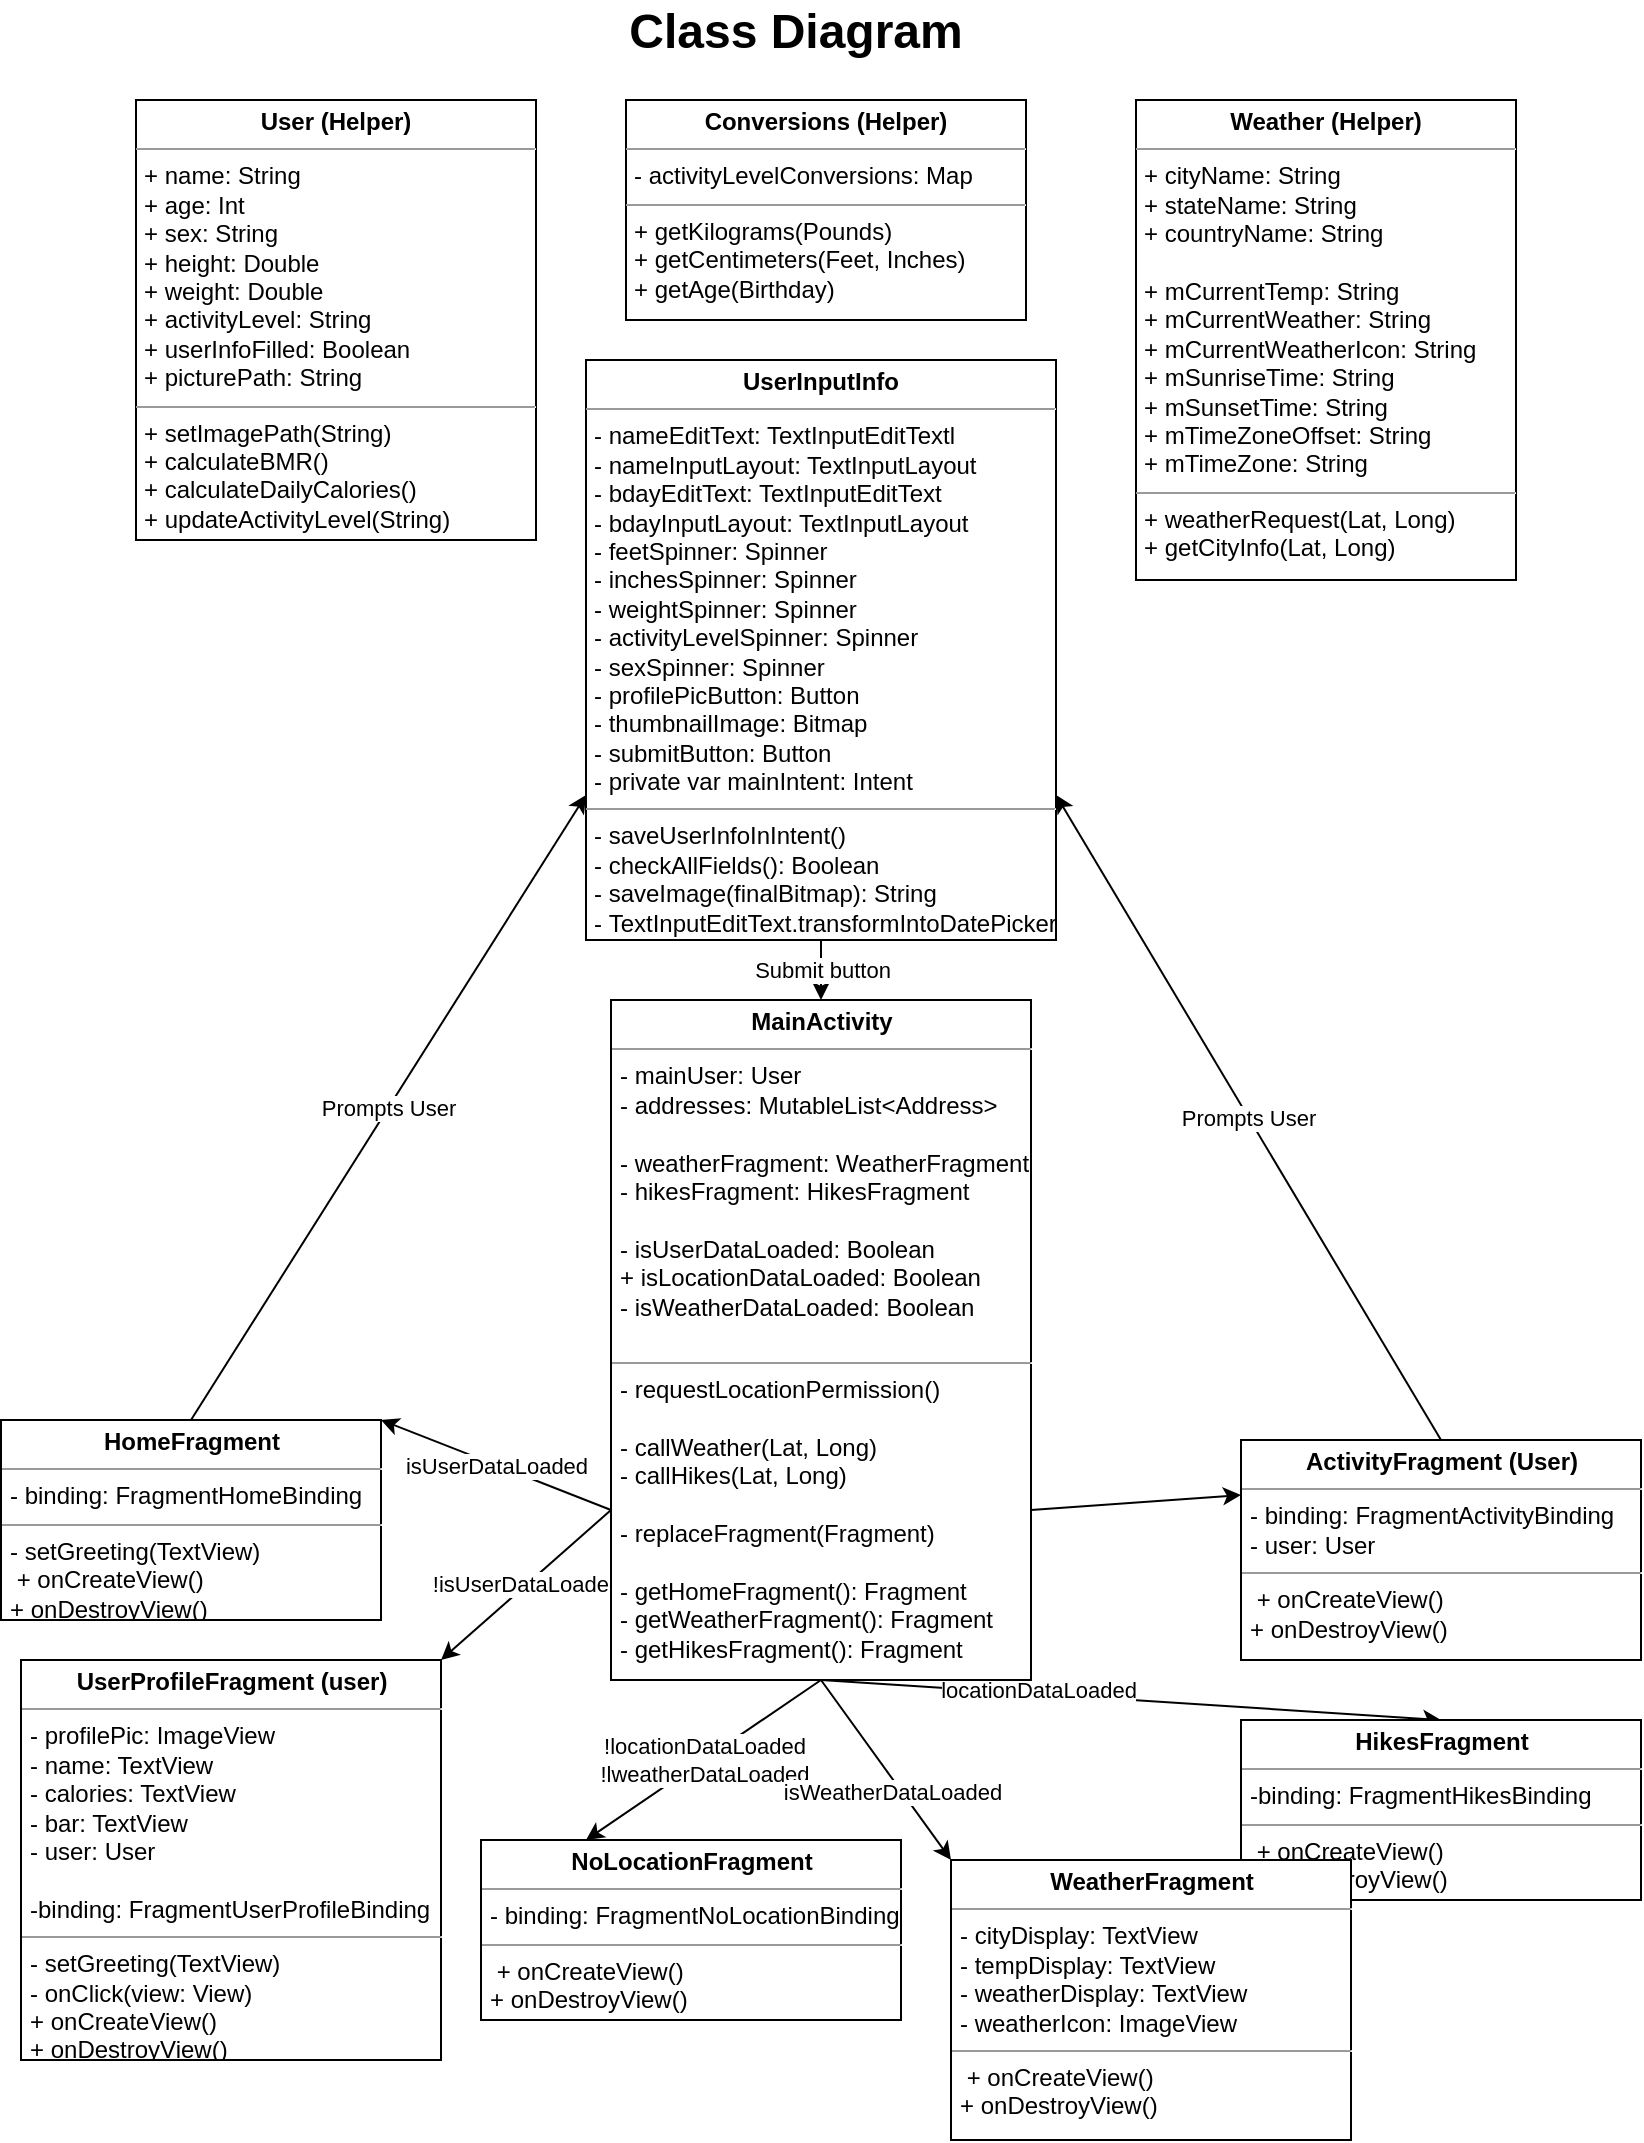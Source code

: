<mxfile version="20.3.3" type="github">
  <diagram id="ZmJ0f89KbAj8Ep5K7tL8" name="Page-1">
    <mxGraphModel dx="1201" dy="825" grid="1" gridSize="10" guides="1" tooltips="1" connect="1" arrows="1" fold="1" page="1" pageScale="1" pageWidth="850" pageHeight="1100" math="0" shadow="0">
      <root>
        <mxCell id="0" />
        <mxCell id="1" parent="0" />
        <mxCell id="kw2KHlfr3yPHexrfWy-r-6" value="!isUserDataLoaded" style="edgeStyle=none;rounded=0;orthogonalLoop=1;jettySize=auto;html=1;exitX=0;exitY=0.75;exitDx=0;exitDy=0;entryX=1;entryY=0;entryDx=0;entryDy=0;" edge="1" parent="1" source="kw2KHlfr3yPHexrfWy-r-1" target="kw2KHlfr3yPHexrfWy-r-3">
          <mxGeometry relative="1" as="geometry" />
        </mxCell>
        <mxCell id="kw2KHlfr3yPHexrfWy-r-7" value="isUserDataLoaded" style="edgeStyle=none;rounded=0;orthogonalLoop=1;jettySize=auto;html=1;exitX=0;exitY=0.75;exitDx=0;exitDy=0;entryX=1;entryY=0;entryDx=0;entryDy=0;" edge="1" parent="1" source="kw2KHlfr3yPHexrfWy-r-1" target="kw2KHlfr3yPHexrfWy-r-2">
          <mxGeometry relative="1" as="geometry" />
        </mxCell>
        <mxCell id="kw2KHlfr3yPHexrfWy-r-11" value="!locationDataLoaded&lt;br&gt;!lweatherDataLoaded" style="rounded=0;orthogonalLoop=1;jettySize=auto;html=1;exitX=0.5;exitY=1;exitDx=0;exitDy=0;entryX=0.25;entryY=0;entryDx=0;entryDy=0;" edge="1" parent="1" source="kw2KHlfr3yPHexrfWy-r-1" target="kw2KHlfr3yPHexrfWy-r-9">
          <mxGeometry relative="1" as="geometry" />
        </mxCell>
        <mxCell id="kw2KHlfr3yPHexrfWy-r-12" style="edgeStyle=none;rounded=0;orthogonalLoop=1;jettySize=auto;html=1;exitX=0.5;exitY=1;exitDx=0;exitDy=0;entryX=0.5;entryY=0;entryDx=0;entryDy=0;" edge="1" parent="1" source="kw2KHlfr3yPHexrfWy-r-1" target="kw2KHlfr3yPHexrfWy-r-8">
          <mxGeometry relative="1" as="geometry" />
        </mxCell>
        <mxCell id="kw2KHlfr3yPHexrfWy-r-13" value="locationDataLoaded" style="edgeLabel;html=1;align=center;verticalAlign=middle;resizable=0;points=[];" vertex="1" connectable="0" parent="kw2KHlfr3yPHexrfWy-r-12">
          <mxGeometry x="-0.302" y="2" relative="1" as="geometry">
            <mxPoint as="offset" />
          </mxGeometry>
        </mxCell>
        <mxCell id="kw2KHlfr3yPHexrfWy-r-17" style="edgeStyle=none;rounded=0;orthogonalLoop=1;jettySize=auto;html=1;exitX=0.5;exitY=1;exitDx=0;exitDy=0;entryX=0;entryY=0;entryDx=0;entryDy=0;" edge="1" parent="1" source="kw2KHlfr3yPHexrfWy-r-1" target="kw2KHlfr3yPHexrfWy-r-16">
          <mxGeometry relative="1" as="geometry" />
        </mxCell>
        <mxCell id="kw2KHlfr3yPHexrfWy-r-18" value="isWeatherDataLoaded" style="edgeLabel;html=1;align=center;verticalAlign=middle;resizable=0;points=[];" vertex="1" connectable="0" parent="kw2KHlfr3yPHexrfWy-r-17">
          <mxGeometry x="0.189" y="-4" relative="1" as="geometry">
            <mxPoint as="offset" />
          </mxGeometry>
        </mxCell>
        <mxCell id="kw2KHlfr3yPHexrfWy-r-20" style="edgeStyle=none;rounded=0;orthogonalLoop=1;jettySize=auto;html=1;exitX=1;exitY=0.75;exitDx=0;exitDy=0;entryX=0;entryY=0.25;entryDx=0;entryDy=0;" edge="1" parent="1" source="kw2KHlfr3yPHexrfWy-r-1" target="kw2KHlfr3yPHexrfWy-r-19">
          <mxGeometry relative="1" as="geometry" />
        </mxCell>
        <mxCell id="kw2KHlfr3yPHexrfWy-r-1" value="&lt;p style=&quot;margin:0px;margin-top:4px;text-align:center;&quot;&gt;&lt;b&gt;MainActivity&lt;/b&gt;&lt;/p&gt;&lt;hr size=&quot;1&quot;&gt;&lt;p style=&quot;margin:0px;margin-left:4px;&quot;&gt;- mainUser: User&lt;/p&gt;&lt;p style=&quot;margin:0px;margin-left:4px;&quot;&gt;- addresses: MutableList&amp;lt;Address&amp;gt;&lt;/p&gt;&lt;p style=&quot;margin:0px;margin-left:4px;&quot;&gt;&lt;br&gt;&lt;/p&gt;&lt;p style=&quot;margin:0px;margin-left:4px;&quot;&gt;- weatherFragment: WeatherFragment&lt;/p&gt;&lt;p style=&quot;margin:0px;margin-left:4px;&quot;&gt;- hikesFragment: HikesFragment&lt;/p&gt;&lt;p style=&quot;margin:0px;margin-left:4px;&quot;&gt;&lt;br&gt;&lt;/p&gt;&lt;p style=&quot;margin:0px;margin-left:4px;&quot;&gt;- isUserDataLoaded: Boolean&lt;br&gt;&lt;/p&gt;&lt;p style=&quot;margin: 0px 0px 0px 4px;&quot;&gt;+ isLocationDataLoaded: Boolean&lt;br&gt;&lt;/p&gt;&lt;p style=&quot;margin: 0px 0px 0px 4px;&quot;&gt;- isWeatherDataLoaded: Boolean&lt;/p&gt;&lt;div&gt;&lt;br&gt;&lt;/div&gt;&lt;hr size=&quot;1&quot;&gt;&lt;p style=&quot;margin:0px;margin-left:4px;&quot;&gt;- requestLocationPermission()&lt;/p&gt;&lt;p style=&quot;margin:0px;margin-left:4px;&quot;&gt;&lt;br&gt;&lt;/p&gt;&lt;p style=&quot;margin:0px;margin-left:4px;&quot;&gt;- callWeather(Lat, Long)&lt;/p&gt;&lt;p style=&quot;margin:0px;margin-left:4px;&quot;&gt;- callHikes(Lat, Long)&lt;/p&gt;&lt;p style=&quot;margin:0px;margin-left:4px;&quot;&gt;&lt;br&gt;&lt;/p&gt;&lt;p style=&quot;margin:0px;margin-left:4px;&quot;&gt;- replaceFragment(Fragment)&lt;/p&gt;&lt;p style=&quot;margin:0px;margin-left:4px;&quot;&gt;&lt;br&gt;&lt;/p&gt;&lt;p style=&quot;margin: 0px 0px 0px 4px;&quot;&gt;- getHomeFragment(): Fragment&lt;/p&gt;&lt;p style=&quot;margin:0px;margin-left:4px;&quot;&gt;- getWeatherFragment(): Fragment&lt;/p&gt;&lt;p style=&quot;margin:0px;margin-left:4px;&quot;&gt;- getHikesFragment(): Fragment&lt;/p&gt;" style="verticalAlign=top;align=left;overflow=fill;fontSize=12;fontFamily=Helvetica;html=1;" vertex="1" parent="1">
          <mxGeometry x="317.5" y="520" width="210" height="340" as="geometry" />
        </mxCell>
        <mxCell id="kw2KHlfr3yPHexrfWy-r-28" value="Prompts User" style="edgeStyle=none;rounded=0;orthogonalLoop=1;jettySize=auto;html=1;exitX=0.5;exitY=0;exitDx=0;exitDy=0;entryX=0;entryY=0.75;entryDx=0;entryDy=0;" edge="1" parent="1" source="kw2KHlfr3yPHexrfWy-r-2" target="kw2KHlfr3yPHexrfWy-r-26">
          <mxGeometry relative="1" as="geometry" />
        </mxCell>
        <mxCell id="kw2KHlfr3yPHexrfWy-r-2" value="&lt;p style=&quot;margin:0px;margin-top:4px;text-align:center;&quot;&gt;&lt;b&gt;HomeFragment&lt;/b&gt;&lt;/p&gt;&lt;hr size=&quot;1&quot;&gt;&lt;p style=&quot;margin:0px;margin-left:4px;&quot;&gt;- binding: FragmentHomeBinding&lt;/p&gt;&lt;hr size=&quot;1&quot;&gt;&lt;p style=&quot;margin:0px;margin-left:4px;&quot;&gt;- setGreeting(TextView)&lt;br&gt;&lt;/p&gt;&lt;p style=&quot;margin: 0px 0px 0px 4px;&quot;&gt;&amp;nbsp;+ onCreateView()&lt;/p&gt;&lt;p style=&quot;margin: 0px 0px 0px 4px;&quot;&gt;+ onDestroyView()&lt;/p&gt;" style="verticalAlign=top;align=left;overflow=fill;fontSize=12;fontFamily=Helvetica;html=1;" vertex="1" parent="1">
          <mxGeometry x="12.5" y="730" width="190" height="100" as="geometry" />
        </mxCell>
        <mxCell id="kw2KHlfr3yPHexrfWy-r-3" value="&lt;p style=&quot;margin:0px;margin-top:4px;text-align:center;&quot;&gt;&lt;b&gt;UserProfileFragment (user)&lt;/b&gt;&lt;/p&gt;&lt;hr size=&quot;1&quot;&gt;&lt;p style=&quot;margin:0px;margin-left:4px;&quot;&gt;- profilePic: ImageView&lt;/p&gt;&lt;p style=&quot;margin:0px;margin-left:4px;&quot;&gt;- name: TextView&lt;/p&gt;&lt;p style=&quot;margin:0px;margin-left:4px;&quot;&gt;- calories: TextView&lt;/p&gt;&lt;p style=&quot;margin:0px;margin-left:4px;&quot;&gt;- bar: TextView&lt;/p&gt;&lt;p style=&quot;margin:0px;margin-left:4px;&quot;&gt;- user: User&lt;/p&gt;&lt;p style=&quot;margin:0px;margin-left:4px;&quot;&gt;&lt;br&gt;&lt;/p&gt;&lt;p style=&quot;margin:0px;margin-left:4px;&quot;&gt;-binding: FragmentUserProfileBinding&lt;/p&gt;&lt;hr size=&quot;1&quot;&gt;&lt;p style=&quot;margin:0px;margin-left:4px;&quot;&gt;- setGreeting(TextView)&lt;br&gt;&lt;/p&gt;&lt;p style=&quot;margin:0px;margin-left:4px;&quot;&gt;- onClick(view: View)&lt;/p&gt;&lt;p style=&quot;margin: 0px 0px 0px 4px;&quot;&gt;+ onCreateView()&lt;/p&gt;&lt;p style=&quot;margin: 0px 0px 0px 4px;&quot;&gt;+ onDestroyView()&lt;/p&gt;" style="verticalAlign=top;align=left;overflow=fill;fontSize=12;fontFamily=Helvetica;html=1;" vertex="1" parent="1">
          <mxGeometry x="22.5" y="850" width="210" height="200" as="geometry" />
        </mxCell>
        <mxCell id="kw2KHlfr3yPHexrfWy-r-8" value="&lt;p style=&quot;margin:0px;margin-top:4px;text-align:center;&quot;&gt;&lt;b&gt;HikesFragment&lt;/b&gt;&lt;/p&gt;&lt;hr size=&quot;1&quot;&gt;&lt;p style=&quot;margin:0px;margin-left:4px;&quot;&gt;-binding: FragmentHikesBinding&lt;br&gt;&lt;/p&gt;&lt;hr size=&quot;1&quot;&gt;&lt;p style=&quot;margin: 0px 0px 0px 4px;&quot;&gt;&amp;nbsp;+ onCreateView()&lt;/p&gt;&lt;p style=&quot;margin: 0px 0px 0px 4px;&quot;&gt;+ onDestroyView()&lt;/p&gt;" style="verticalAlign=top;align=left;overflow=fill;fontSize=12;fontFamily=Helvetica;html=1;" vertex="1" parent="1">
          <mxGeometry x="632.5" y="880" width="200" height="90" as="geometry" />
        </mxCell>
        <mxCell id="kw2KHlfr3yPHexrfWy-r-9" value="&lt;p style=&quot;margin:0px;margin-top:4px;text-align:center;&quot;&gt;&lt;b&gt;NoLocationFragment&lt;/b&gt;&lt;/p&gt;&lt;hr size=&quot;1&quot;&gt;&lt;p style=&quot;margin:0px;margin-left:4px;&quot;&gt;- binding: FragmentNoLocationBinding&lt;/p&gt;&lt;hr size=&quot;1&quot;&gt;&lt;p style=&quot;margin: 0px 0px 0px 4px;&quot;&gt;&amp;nbsp;+ onCreateView()&lt;/p&gt;&lt;p style=&quot;margin: 0px 0px 0px 4px;&quot;&gt;+ onDestroyView()&lt;/p&gt;" style="verticalAlign=top;align=left;overflow=fill;fontSize=12;fontFamily=Helvetica;html=1;" vertex="1" parent="1">
          <mxGeometry x="252.5" y="940" width="210" height="90" as="geometry" />
        </mxCell>
        <mxCell id="kw2KHlfr3yPHexrfWy-r-16" value="&lt;p style=&quot;margin:0px;margin-top:4px;text-align:center;&quot;&gt;&lt;b&gt;WeatherFragment&lt;/b&gt;&lt;/p&gt;&lt;hr size=&quot;1&quot;&gt;&lt;p style=&quot;margin:0px;margin-left:4px;&quot;&gt;- cityDisplay: TextView&lt;br&gt;&lt;/p&gt;&lt;p style=&quot;margin:0px;margin-left:4px;&quot;&gt;- tempDisplay: TextView&lt;/p&gt;&lt;p style=&quot;margin:0px;margin-left:4px;&quot;&gt;- weatherDisplay: TextView&lt;/p&gt;&lt;p style=&quot;margin:0px;margin-left:4px;&quot;&gt;- weatherIcon: ImageView&lt;/p&gt;&lt;hr size=&quot;1&quot;&gt;&lt;p style=&quot;margin:0px;margin-left:4px;&quot;&gt;&amp;nbsp;+ onCreateView()&lt;/p&gt;&lt;p style=&quot;margin:0px;margin-left:4px;&quot;&gt;+ onDestroyView()&lt;/p&gt;" style="verticalAlign=top;align=left;overflow=fill;fontSize=12;fontFamily=Helvetica;html=1;" vertex="1" parent="1">
          <mxGeometry x="487.5" y="950" width="200" height="140" as="geometry" />
        </mxCell>
        <mxCell id="kw2KHlfr3yPHexrfWy-r-27" value="Prompts User" style="edgeStyle=none;rounded=0;orthogonalLoop=1;jettySize=auto;html=1;exitX=0.5;exitY=0;exitDx=0;exitDy=0;entryX=1;entryY=0.75;entryDx=0;entryDy=0;" edge="1" parent="1" source="kw2KHlfr3yPHexrfWy-r-19" target="kw2KHlfr3yPHexrfWy-r-26">
          <mxGeometry relative="1" as="geometry" />
        </mxCell>
        <mxCell id="kw2KHlfr3yPHexrfWy-r-19" value="&lt;p style=&quot;margin:0px;margin-top:4px;text-align:center;&quot;&gt;&lt;b&gt;ActivityFragment (User)&lt;/b&gt;&lt;/p&gt;&lt;hr size=&quot;1&quot;&gt;&lt;p style=&quot;margin:0px;margin-left:4px;&quot;&gt;- binding: FragmentActivityBinding&lt;/p&gt;&lt;p style=&quot;margin:0px;margin-left:4px;&quot;&gt;- user: User&lt;/p&gt;&lt;hr size=&quot;1&quot;&gt;&lt;p style=&quot;margin:0px;margin-left:4px;&quot;&gt;&amp;nbsp;+ onCreateView()&lt;/p&gt;&lt;p style=&quot;margin:0px;margin-left:4px;&quot;&gt;+ onDestroyView()&lt;/p&gt;" style="verticalAlign=top;align=left;overflow=fill;fontSize=12;fontFamily=Helvetica;html=1;" vertex="1" parent="1">
          <mxGeometry x="632.5" y="740" width="200" height="110" as="geometry" />
        </mxCell>
        <mxCell id="kw2KHlfr3yPHexrfWy-r-22" value="&lt;p style=&quot;margin:0px;margin-top:4px;text-align:center;&quot;&gt;&lt;b&gt;Conversions (Helper)&lt;/b&gt;&lt;/p&gt;&lt;hr size=&quot;1&quot;&gt;&lt;p style=&quot;margin:0px;margin-left:4px;&quot;&gt;- activityLevelConversions: Map&lt;br&gt;&lt;/p&gt;&lt;hr size=&quot;1&quot;&gt;&lt;p style=&quot;margin:0px;margin-left:4px;&quot;&gt;+ getKilograms(Pounds)&lt;/p&gt;&lt;p style=&quot;margin:0px;margin-left:4px;&quot;&gt;+ getCentimeters(Feet, Inches)&lt;/p&gt;&lt;p style=&quot;margin:0px;margin-left:4px;&quot;&gt;+ getAge(Birthday)&lt;/p&gt;" style="verticalAlign=top;align=left;overflow=fill;fontSize=12;fontFamily=Helvetica;html=1;" vertex="1" parent="1">
          <mxGeometry x="325" y="70" width="200" height="110" as="geometry" />
        </mxCell>
        <mxCell id="kw2KHlfr3yPHexrfWy-r-24" value="&lt;p style=&quot;margin:0px;margin-top:4px;text-align:center;&quot;&gt;&lt;b&gt;User (Helper)&lt;/b&gt;&lt;/p&gt;&lt;hr size=&quot;1&quot;&gt;&lt;p style=&quot;margin: 0px 0px 0px 4px;&quot;&gt;+ name: String&lt;/p&gt;&lt;p style=&quot;margin: 0px 0px 0px 4px;&quot;&gt;+ age: Int&amp;nbsp;&lt;/p&gt;&lt;p style=&quot;margin: 0px 0px 0px 4px;&quot;&gt;+ sex: String&lt;/p&gt;&lt;p style=&quot;margin: 0px 0px 0px 4px;&quot;&gt;+ height: Double&lt;/p&gt;&lt;p style=&quot;margin: 0px 0px 0px 4px;&quot;&gt;+ weight: Double&lt;/p&gt;&lt;p style=&quot;margin: 0px 0px 0px 4px;&quot;&gt;+ activityLevel: String&lt;/p&gt;&lt;p style=&quot;margin: 0px 0px 0px 4px;&quot;&gt;+ userInfoFilled: Boolean&lt;/p&gt;&lt;p style=&quot;margin: 0px 0px 0px 4px;&quot;&gt;+ picturePath: String&lt;/p&gt;&lt;hr size=&quot;1&quot;&gt;&lt;p style=&quot;margin:0px;margin-left:4px;&quot;&gt;+ setImagePath(String)&lt;/p&gt;&lt;p style=&quot;margin:0px;margin-left:4px;&quot;&gt;+ calculateBMR()&lt;/p&gt;&lt;p style=&quot;margin:0px;margin-left:4px;&quot;&gt;+ calculateDailyCalories()&lt;/p&gt;&lt;p style=&quot;margin:0px;margin-left:4px;&quot;&gt;+ updateActivityLevel(String)&lt;/p&gt;" style="verticalAlign=top;align=left;overflow=fill;fontSize=12;fontFamily=Helvetica;html=1;" vertex="1" parent="1">
          <mxGeometry x="80" y="70" width="200" height="220" as="geometry" />
        </mxCell>
        <mxCell id="kw2KHlfr3yPHexrfWy-r-25" value="&lt;p style=&quot;margin:0px;margin-top:4px;text-align:center;&quot;&gt;&lt;b&gt;Weather (Helper)&lt;/b&gt;&lt;/p&gt;&lt;hr size=&quot;1&quot;&gt;&lt;p style=&quot;margin:0px;margin-left:4px;&quot;&gt;+ cityName: String&lt;br&gt;&lt;/p&gt;&lt;p style=&quot;margin: 0px 0px 0px 4px;&quot;&gt;+ stateName: String&lt;/p&gt;&lt;p style=&quot;margin: 0px 0px 0px 4px;&quot;&gt;+ countryName: String&lt;/p&gt;&lt;p style=&quot;margin: 0px 0px 0px 4px;&quot;&gt;&lt;br&gt;&lt;/p&gt;&lt;p style=&quot;margin: 0px 0px 0px 4px;&quot;&gt;+ mCurrentTemp: String&lt;/p&gt;&lt;p style=&quot;margin: 0px 0px 0px 4px;&quot;&gt;+ mCurrentWeather: String&lt;/p&gt;&lt;p style=&quot;margin: 0px 0px 0px 4px;&quot;&gt;+ mCurrentWeatherIcon: String&lt;/p&gt;&lt;p style=&quot;margin: 0px 0px 0px 4px;&quot;&gt;+ mSunriseTime: String&lt;/p&gt;&lt;p style=&quot;margin: 0px 0px 0px 4px;&quot;&gt;+ mSunsetTime: String&lt;/p&gt;&lt;p style=&quot;margin: 0px 0px 0px 4px;&quot;&gt;+ mTimeZoneOffset: String&lt;/p&gt;&lt;p style=&quot;margin: 0px 0px 0px 4px;&quot;&gt;+ mTimeZone: String&lt;/p&gt;&lt;hr size=&quot;1&quot;&gt;&lt;p style=&quot;margin:0px;margin-left:4px;&quot;&gt;+ weatherRequest(Lat, Long)&lt;/p&gt;&lt;p style=&quot;margin:0px;margin-left:4px;&quot;&gt;+ getCityInfo(Lat, Long)&lt;/p&gt;" style="verticalAlign=top;align=left;overflow=fill;fontSize=12;fontFamily=Helvetica;html=1;" vertex="1" parent="1">
          <mxGeometry x="580" y="70" width="190" height="240" as="geometry" />
        </mxCell>
        <mxCell id="kw2KHlfr3yPHexrfWy-r-29" value="Submit button" style="edgeStyle=none;rounded=0;orthogonalLoop=1;jettySize=auto;html=1;exitX=0.5;exitY=1;exitDx=0;exitDy=0;entryX=0.5;entryY=0;entryDx=0;entryDy=0;" edge="1" parent="1" source="kw2KHlfr3yPHexrfWy-r-26" target="kw2KHlfr3yPHexrfWy-r-1">
          <mxGeometry relative="1" as="geometry" />
        </mxCell>
        <mxCell id="kw2KHlfr3yPHexrfWy-r-26" value="&lt;p style=&quot;margin:0px;margin-top:4px;text-align:center;&quot;&gt;&lt;b&gt;UserInputInfo&lt;/b&gt;&lt;/p&gt;&lt;hr size=&quot;1&quot;&gt;&lt;p style=&quot;margin: 0px 0px 0px 4px;&quot;&gt;- nameEditText: TextInputEditTextl&lt;/p&gt;&lt;p style=&quot;margin: 0px 0px 0px 4px;&quot;&gt;- nameInputLayout: TextInputLayout&lt;/p&gt;&lt;p style=&quot;margin: 0px 0px 0px 4px;&quot;&gt;- bdayEditText: TextInputEditText&lt;/p&gt;&lt;p style=&quot;margin: 0px 0px 0px 4px;&quot;&gt;- bdayInputLayout: TextInputLayout&lt;/p&gt;&lt;p style=&quot;margin: 0px 0px 0px 4px;&quot;&gt;- feetSpinner: Spinner&lt;br&gt;&lt;/p&gt;&lt;p style=&quot;margin: 0px 0px 0px 4px;&quot;&gt;- inchesSpinner: Spinner&lt;/p&gt;&lt;p style=&quot;margin: 0px 0px 0px 4px;&quot;&gt;- weightSpinner: Spinner&lt;/p&gt;&lt;p style=&quot;margin: 0px 0px 0px 4px;&quot;&gt;- activityLevelSpinner: Spinner&lt;/p&gt;&lt;p style=&quot;margin: 0px 0px 0px 4px;&quot;&gt;- sexSpinner: Spinner&lt;/p&gt;&lt;p style=&quot;margin: 0px 0px 0px 4px;&quot;&gt;- profilePicButton: Button&lt;/p&gt;&lt;p style=&quot;margin: 0px 0px 0px 4px;&quot;&gt;- thumbnailImage: Bitmap&lt;/p&gt;&lt;p style=&quot;margin: 0px 0px 0px 4px;&quot;&gt;- submitButton: Button&lt;/p&gt;&lt;p style=&quot;margin: 0px 0px 0px 4px;&quot;&gt;- private var mainIntent: Intent&lt;/p&gt;&lt;hr size=&quot;1&quot;&gt;&lt;p style=&quot;margin:0px;margin-left:4px;&quot;&gt;- saveUserInfoInIntent()&lt;br&gt;&lt;/p&gt;&lt;p style=&quot;margin:0px;margin-left:4px;&quot;&gt;- checkAllFields(): Boolean&amp;nbsp;&lt;/p&gt;&lt;p style=&quot;margin:0px;margin-left:4px;&quot;&gt;- saveImage(finalBitmap): String&lt;/p&gt;&lt;p style=&quot;margin:0px;margin-left:4px;&quot;&gt;-&amp;nbsp;TextInputEditText.transformIntoDatePicker&lt;/p&gt;&lt;p style=&quot;margin:0px;margin-left:4px;&quot;&gt;&lt;br&gt;&lt;/p&gt;" style="verticalAlign=top;align=left;overflow=fill;fontSize=12;fontFamily=Helvetica;html=1;" vertex="1" parent="1">
          <mxGeometry x="305" y="200" width="235" height="290" as="geometry" />
        </mxCell>
        <mxCell id="kw2KHlfr3yPHexrfWy-r-31" value="Class Diagram" style="text;align=center;fontStyle=1;verticalAlign=middle;spacingLeft=3;spacingRight=3;strokeColor=none;rotatable=0;points=[[0,0.5],[1,0.5]];portConstraint=eastwest;fontSize=24;" vertex="1" parent="1">
          <mxGeometry x="370" y="20" width="80" height="26" as="geometry" />
        </mxCell>
      </root>
    </mxGraphModel>
  </diagram>
</mxfile>

